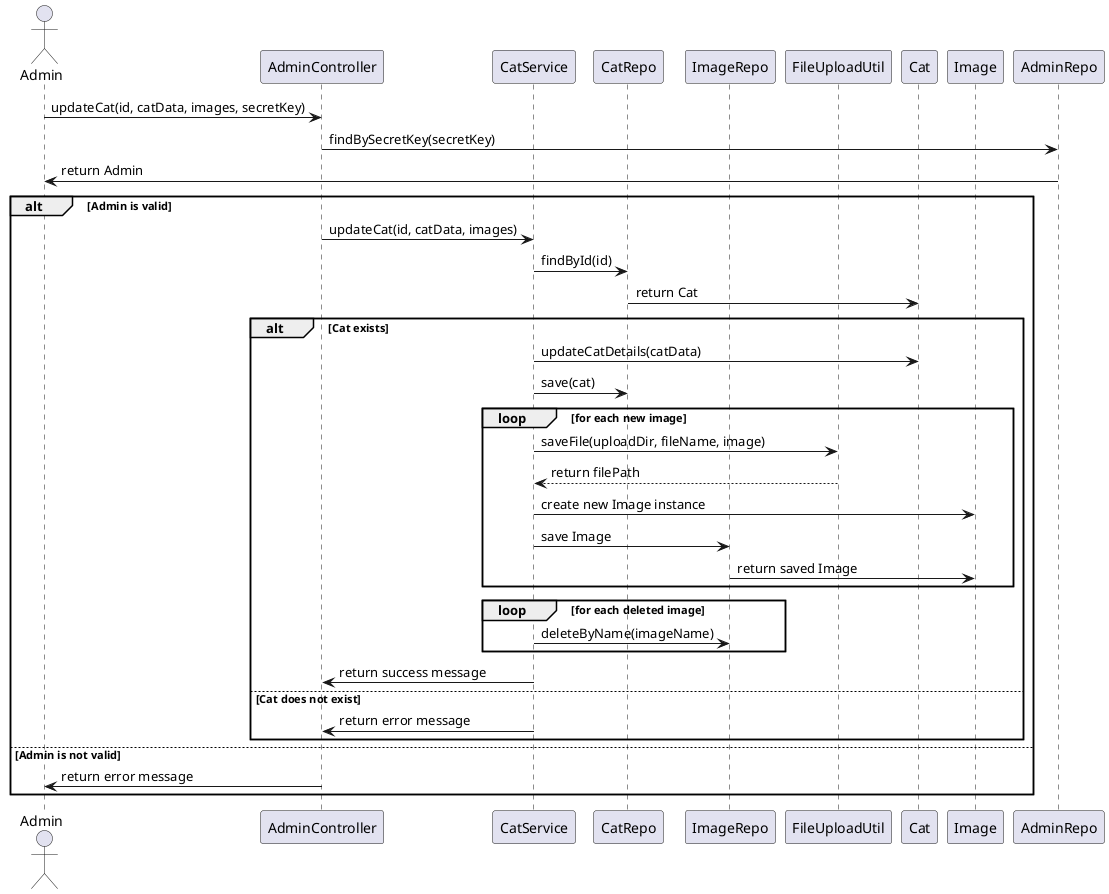 @startuml
actor Admin
participant "AdminController" as AC
participant "CatService" as CS
participant "CatRepo" as CR
participant "ImageRepo" as IR
participant "FileUploadUtil" as FU
participant "Cat" as C
participant "Image" as I

Admin -> AC: updateCat(id, catData, images, secretKey)
AC -> AdminRepo: findBySecretKey(secretKey)
AdminRepo -> Admin: return Admin

alt Admin is valid
    AC -> CS: updateCat(id, catData, images)

    CS -> CR: findById(id)
    CR -> C: return Cat

    alt Cat exists
        CS -> C: updateCatDetails(catData)
        CS -> CR: save(cat)

        loop for each new image
            CS -> FU: saveFile(uploadDir, fileName, image)
            FU --> CS: return filePath
            CS -> I: create new Image instance
            CS -> IR: save Image
            IR -> I: return saved Image
        end

        loop for each deleted image
            CS -> IR: deleteByName(imageName)
        end

        CS -> AC: return success message
    else Cat does not exist
        CS -> AC: return error message
    end
else Admin is not valid
    AC -> Admin: return error message
end

@enduml
